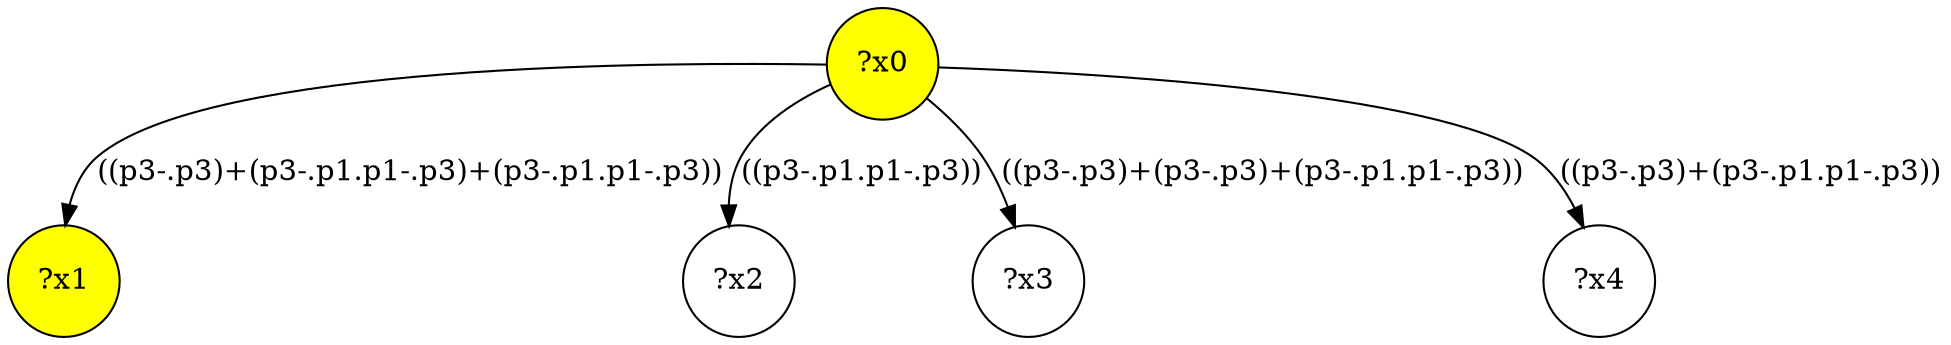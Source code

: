 digraph g {
	x0 [fillcolor="yellow", style="filled," shape=circle, label="?x0"];
	x1 [fillcolor="yellow", style="filled," shape=circle, label="?x1"];
	x0 -> x1 [label="((p3-.p3)+(p3-.p1.p1-.p3)+(p3-.p1.p1-.p3))"];
	x2 [shape=circle, label="?x2"];
	x0 -> x2 [label="((p3-.p1.p1-.p3))"];
	x3 [shape=circle, label="?x3"];
	x0 -> x3 [label="((p3-.p3)+(p3-.p3)+(p3-.p1.p1-.p3))"];
	x4 [shape=circle, label="?x4"];
	x0 -> x4 [label="((p3-.p3)+(p3-.p1.p1-.p3))"];
}
